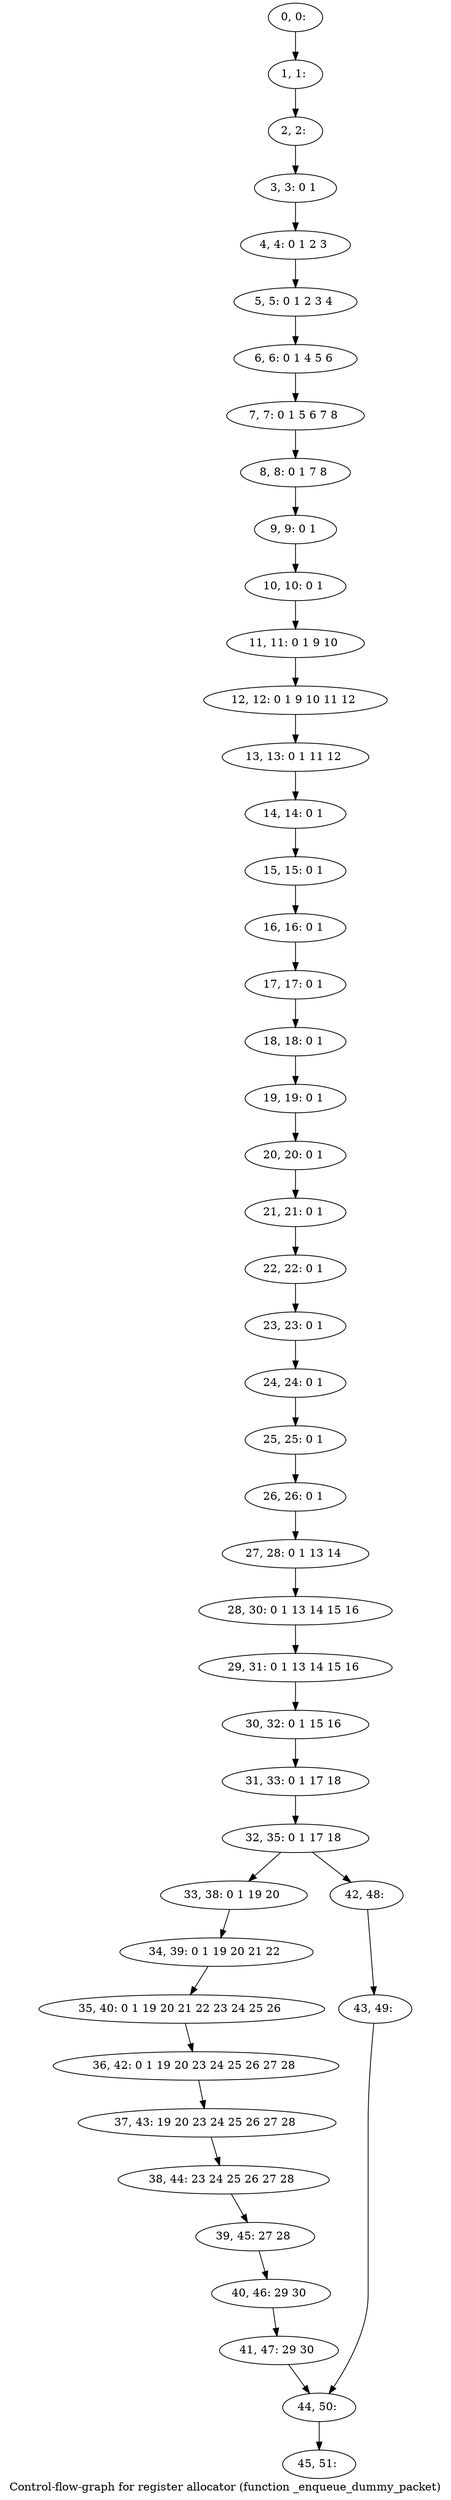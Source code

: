 digraph G {
graph [label="Control-flow-graph for register allocator (function _enqueue_dummy_packet)"]
0[label="0, 0: "];
1[label="1, 1: "];
2[label="2, 2: "];
3[label="3, 3: 0 1 "];
4[label="4, 4: 0 1 2 3 "];
5[label="5, 5: 0 1 2 3 4 "];
6[label="6, 6: 0 1 4 5 6 "];
7[label="7, 7: 0 1 5 6 7 8 "];
8[label="8, 8: 0 1 7 8 "];
9[label="9, 9: 0 1 "];
10[label="10, 10: 0 1 "];
11[label="11, 11: 0 1 9 10 "];
12[label="12, 12: 0 1 9 10 11 12 "];
13[label="13, 13: 0 1 11 12 "];
14[label="14, 14: 0 1 "];
15[label="15, 15: 0 1 "];
16[label="16, 16: 0 1 "];
17[label="17, 17: 0 1 "];
18[label="18, 18: 0 1 "];
19[label="19, 19: 0 1 "];
20[label="20, 20: 0 1 "];
21[label="21, 21: 0 1 "];
22[label="22, 22: 0 1 "];
23[label="23, 23: 0 1 "];
24[label="24, 24: 0 1 "];
25[label="25, 25: 0 1 "];
26[label="26, 26: 0 1 "];
27[label="27, 28: 0 1 13 14 "];
28[label="28, 30: 0 1 13 14 15 16 "];
29[label="29, 31: 0 1 13 14 15 16 "];
30[label="30, 32: 0 1 15 16 "];
31[label="31, 33: 0 1 17 18 "];
32[label="32, 35: 0 1 17 18 "];
33[label="33, 38: 0 1 19 20 "];
34[label="34, 39: 0 1 19 20 21 22 "];
35[label="35, 40: 0 1 19 20 21 22 23 24 25 26 "];
36[label="36, 42: 0 1 19 20 23 24 25 26 27 28 "];
37[label="37, 43: 19 20 23 24 25 26 27 28 "];
38[label="38, 44: 23 24 25 26 27 28 "];
39[label="39, 45: 27 28 "];
40[label="40, 46: 29 30 "];
41[label="41, 47: 29 30 "];
42[label="42, 48: "];
43[label="43, 49: "];
44[label="44, 50: "];
45[label="45, 51: "];
0->1 ;
1->2 ;
2->3 ;
3->4 ;
4->5 ;
5->6 ;
6->7 ;
7->8 ;
8->9 ;
9->10 ;
10->11 ;
11->12 ;
12->13 ;
13->14 ;
14->15 ;
15->16 ;
16->17 ;
17->18 ;
18->19 ;
19->20 ;
20->21 ;
21->22 ;
22->23 ;
23->24 ;
24->25 ;
25->26 ;
26->27 ;
27->28 ;
28->29 ;
29->30 ;
30->31 ;
31->32 ;
32->33 ;
32->42 ;
33->34 ;
34->35 ;
35->36 ;
36->37 ;
37->38 ;
38->39 ;
39->40 ;
40->41 ;
41->44 ;
42->43 ;
43->44 ;
44->45 ;
}

